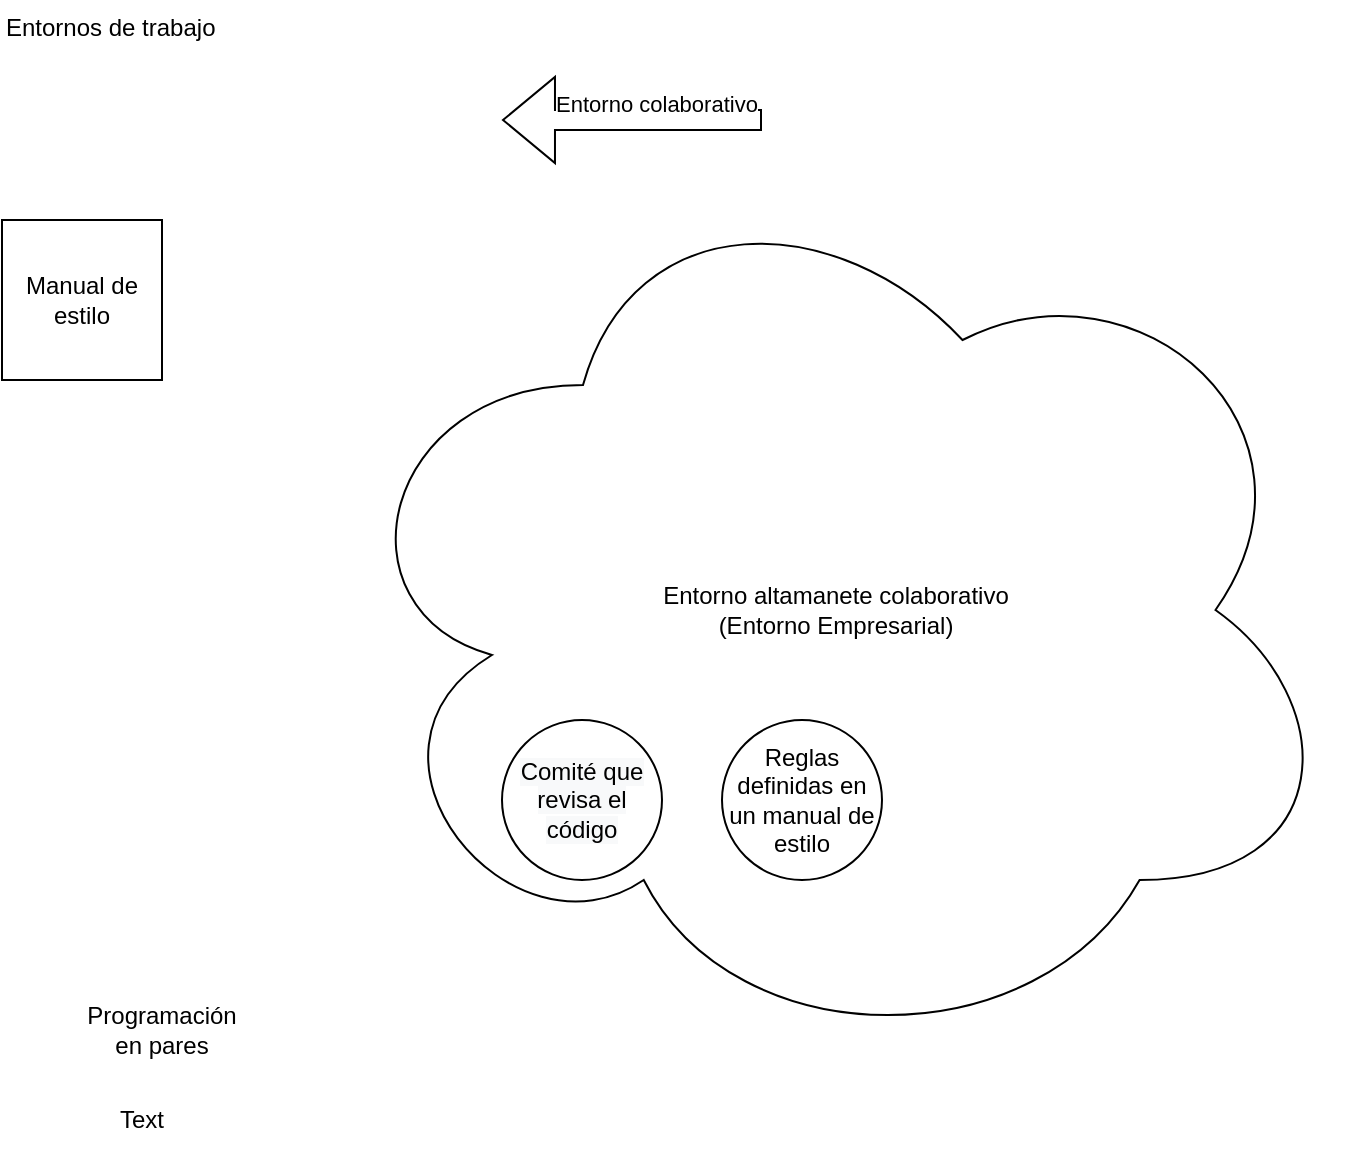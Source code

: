 <mxfile version="16.5.1" type="device"><diagram id="sQcwDjlG9GjZBmPaHzZQ" name="Página-1"><mxGraphModel dx="1408" dy="891" grid="1" gridSize="10" guides="1" tooltips="1" connect="1" arrows="1" fold="1" page="1" pageScale="1" pageWidth="827" pageHeight="1169" math="0" shadow="0"><root><mxCell id="0"/><mxCell id="1" parent="0"/><mxCell id="1JQIywwhUrE21DOaor-8-1" value="Entornos de trabajo" style="text;whiteSpace=wrap;html=1;" vertex="1" parent="1"><mxGeometry x="40" y="10" width="120" height="30" as="geometry"/></mxCell><mxCell id="1JQIywwhUrE21DOaor-8-3" value="" style="shape=flexArrow;endArrow=classic;html=1;rounded=0;endWidth=32;endSize=8.33;" edge="1" parent="1"><mxGeometry width="50" height="50" relative="1" as="geometry"><mxPoint x="420" y="70" as="sourcePoint"/><mxPoint x="290" y="70" as="targetPoint"/></mxGeometry></mxCell><mxCell id="1JQIywwhUrE21DOaor-8-4" value="Entorno colaborativo" style="edgeLabel;html=1;align=center;verticalAlign=middle;resizable=0;points=[];" vertex="1" connectable="0" parent="1JQIywwhUrE21DOaor-8-3"><mxGeometry x="-0.185" y="-8" relative="1" as="geometry"><mxPoint as="offset"/></mxGeometry></mxCell><mxCell id="1JQIywwhUrE21DOaor-8-5" value="Manual de estilo" style="whiteSpace=wrap;html=1;aspect=fixed;" vertex="1" parent="1"><mxGeometry x="40" y="120" width="80" height="80" as="geometry"/></mxCell><mxCell id="1JQIywwhUrE21DOaor-8-6" value="Entorno altamanete colaborativo&lt;br&gt;(Entorno Empresarial)" style="ellipse;shape=cloud;whiteSpace=wrap;html=1;" vertex="1" parent="1"><mxGeometry x="204" y="90" width="506" height="450" as="geometry"/></mxCell><mxCell id="1JQIywwhUrE21DOaor-8-8" value="&lt;span style=&quot;color: rgb(0, 0, 0); font-family: helvetica; font-size: 12px; font-style: normal; font-weight: 400; letter-spacing: normal; text-align: center; text-indent: 0px; text-transform: none; word-spacing: 0px; background-color: rgb(248, 249, 250); display: inline; float: none;&quot;&gt;Comité que revisa el código&lt;/span&gt;" style="ellipse;whiteSpace=wrap;html=1;aspect=fixed;" vertex="1" parent="1"><mxGeometry x="290" y="370" width="80" height="80" as="geometry"/></mxCell><mxCell id="1JQIywwhUrE21DOaor-8-10" value="Reglas definidas en un manual de estilo" style="ellipse;whiteSpace=wrap;html=1;aspect=fixed;" vertex="1" parent="1"><mxGeometry x="400" y="370" width="80" height="80" as="geometry"/></mxCell><mxCell id="1JQIywwhUrE21DOaor-8-11" value="Programación en pares" style="text;html=1;strokeColor=none;fillColor=none;align=center;verticalAlign=middle;whiteSpace=wrap;rounded=0;" vertex="1" parent="1"><mxGeometry x="90" y="510" width="60" height="30" as="geometry"/></mxCell><mxCell id="1JQIywwhUrE21DOaor-8-12" value="Text" style="text;html=1;strokeColor=none;fillColor=none;align=center;verticalAlign=middle;whiteSpace=wrap;rounded=0;" vertex="1" parent="1"><mxGeometry x="80" y="555" width="60" height="30" as="geometry"/></mxCell></root></mxGraphModel></diagram></mxfile>